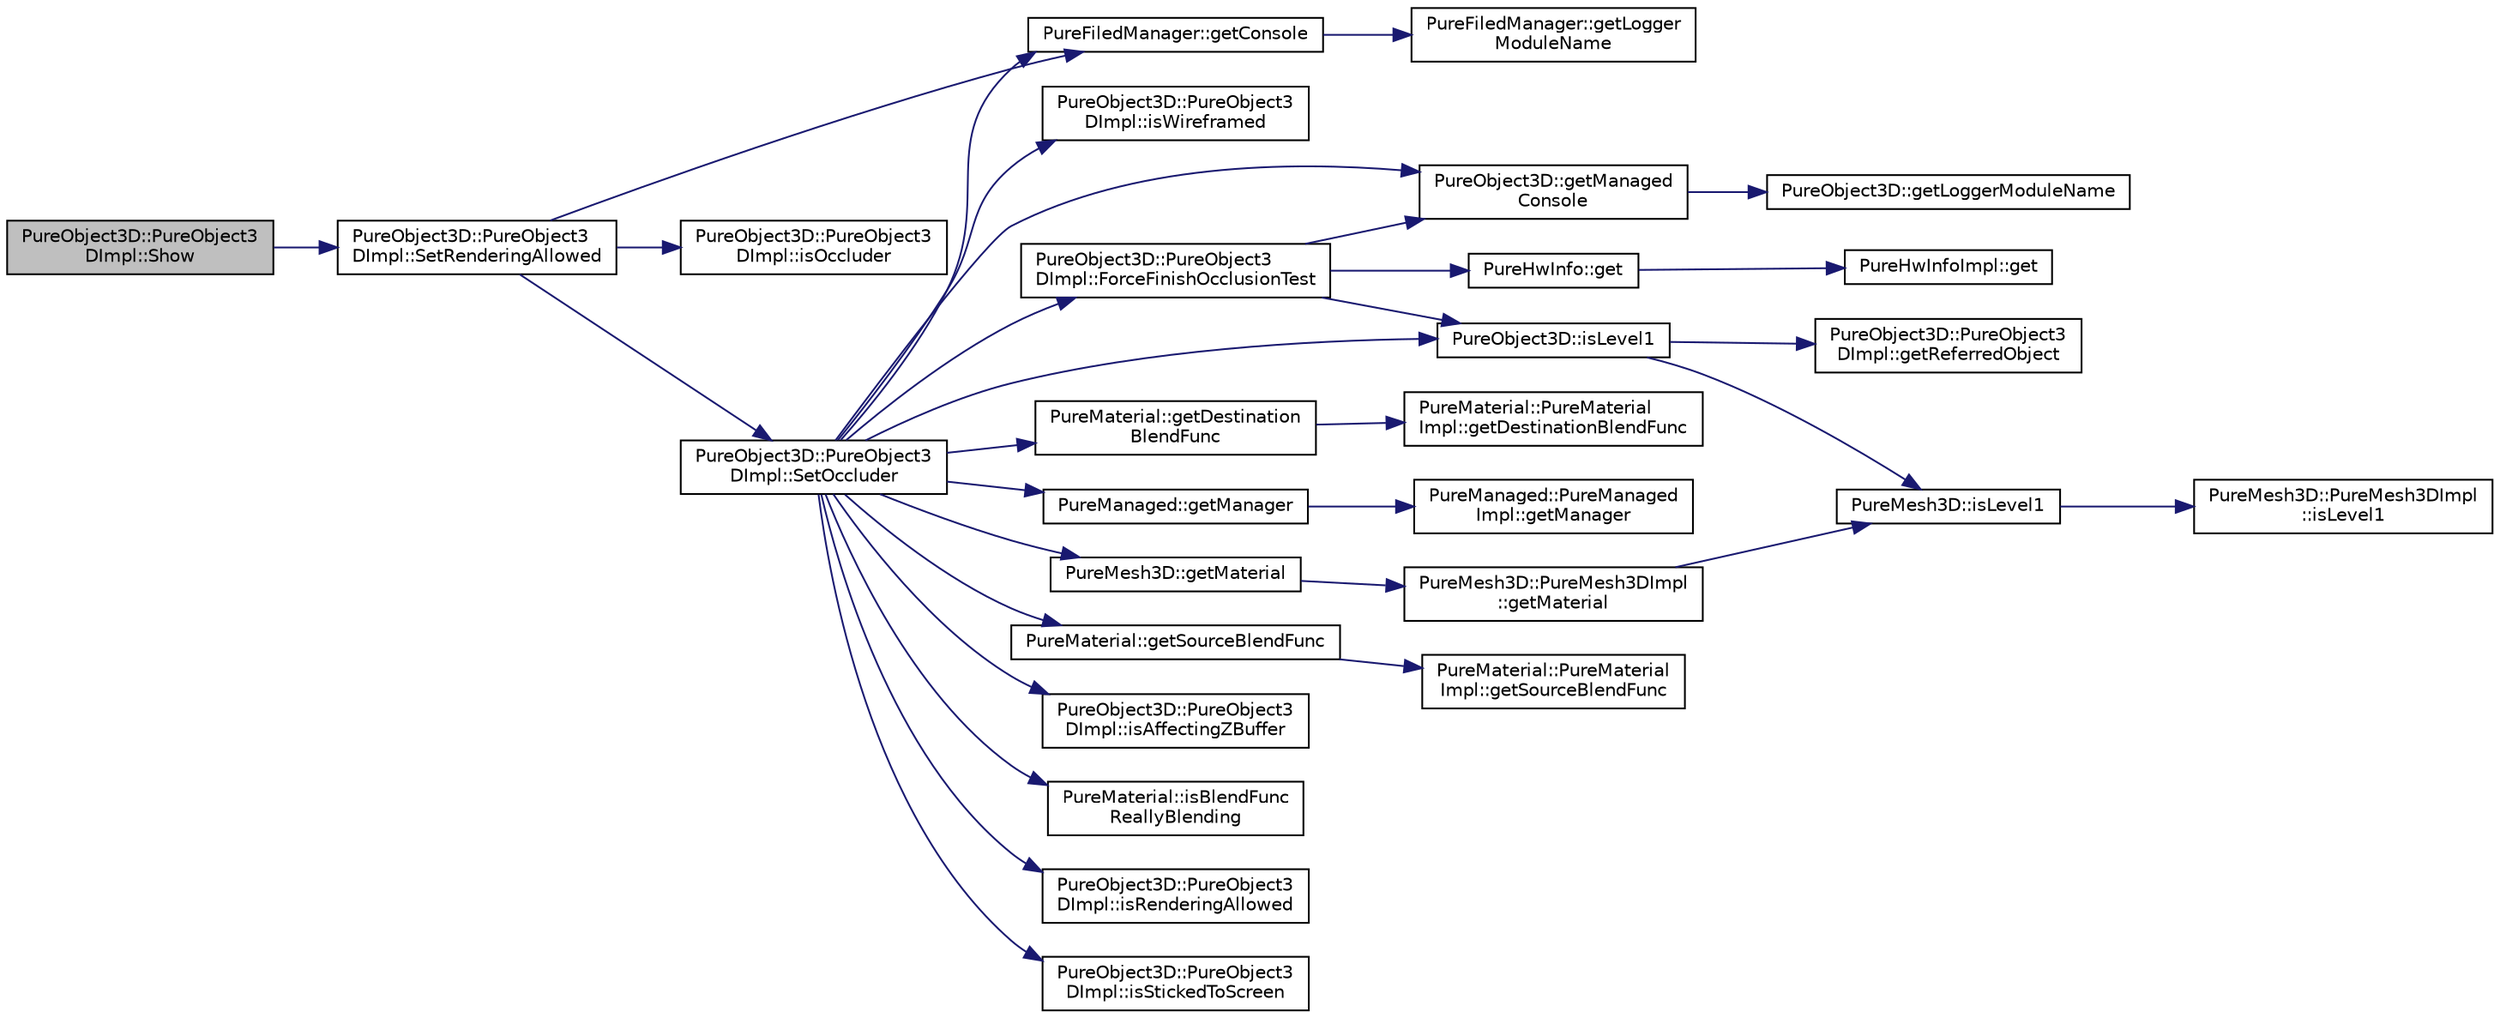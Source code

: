 digraph "PureObject3D::PureObject3DImpl::Show"
{
 // LATEX_PDF_SIZE
  edge [fontname="Helvetica",fontsize="10",labelfontname="Helvetica",labelfontsize="10"];
  node [fontname="Helvetica",fontsize="10",shape=record];
  rankdir="LR";
  Node1 [label="PureObject3D::PureObject3\lDImpl::Show",height=0.2,width=0.4,color="black", fillcolor="grey75", style="filled", fontcolor="black",tooltip=" "];
  Node1 -> Node2 [color="midnightblue",fontsize="10",style="solid",fontname="Helvetica"];
  Node2 [label="PureObject3D::PureObject3\lDImpl::SetRenderingAllowed",height=0.2,width=0.4,color="black", fillcolor="white", style="filled",URL="$class_pure_object3_d_1_1_pure_object3_d_impl.html#acb0d92d715a77709a657679d0a762f27",tooltip=" "];
  Node2 -> Node3 [color="midnightblue",fontsize="10",style="solid",fontname="Helvetica"];
  Node3 [label="PureFiledManager::getConsole",height=0.2,width=0.4,color="black", fillcolor="white", style="filled",URL="$class_pure_filed_manager.html#a81d0ce6d98ee94f91598d294b550fc8a",tooltip="Returns access to console preset with logger module name as this class."];
  Node3 -> Node4 [color="midnightblue",fontsize="10",style="solid",fontname="Helvetica"];
  Node4 [label="PureFiledManager::getLogger\lModuleName",height=0.2,width=0.4,color="black", fillcolor="white", style="filled",URL="$class_pure_filed_manager.html#af2c265356ee813c96db23297c11158ea",tooltip="Returns the logger module name of this class."];
  Node2 -> Node5 [color="midnightblue",fontsize="10",style="solid",fontname="Helvetica"];
  Node5 [label="PureObject3D::PureObject3\lDImpl::isOccluder",height=0.2,width=0.4,color="black", fillcolor="white", style="filled",URL="$class_pure_object3_d_1_1_pure_object3_d_impl.html#ae36022b4a72908449cf8a6e0ecf2eec1",tooltip=" "];
  Node2 -> Node6 [color="midnightblue",fontsize="10",style="solid",fontname="Helvetica"];
  Node6 [label="PureObject3D::PureObject3\lDImpl::SetOccluder",height=0.2,width=0.4,color="black", fillcolor="white", style="filled",URL="$class_pure_object3_d_1_1_pure_object3_d_impl.html#a65d2ce3b6bc9e7ecce2fbbaeaeba1d36",tooltip=" "];
  Node6 -> Node7 [color="midnightblue",fontsize="10",style="solid",fontname="Helvetica"];
  Node7 [label="PureObject3D::PureObject3\lDImpl::ForceFinishOcclusionTest",height=0.2,width=0.4,color="black", fillcolor="white", style="filled",URL="$class_pure_object3_d_1_1_pure_object3_d_impl.html#a8c995a3e9b95f4e352a0444252dc2852",tooltip=" "];
  Node7 -> Node8 [color="midnightblue",fontsize="10",style="solid",fontname="Helvetica"];
  Node8 [label="PureHwInfo::get",height=0.2,width=0.4,color="black", fillcolor="white", style="filled",URL="$class_pure_hw_info.html#a5d801d548489e9f6c9a3485b8979af3f",tooltip="Gets the singleton instance."];
  Node8 -> Node9 [color="midnightblue",fontsize="10",style="solid",fontname="Helvetica"];
  Node9 [label="PureHwInfoImpl::get",height=0.2,width=0.4,color="black", fillcolor="white", style="filled",URL="$class_pure_hw_info_impl.html#a54faedd6ce3a5750139d457f4a8a22f2",tooltip="Gets the singleton instance."];
  Node7 -> Node10 [color="midnightblue",fontsize="10",style="solid",fontname="Helvetica"];
  Node10 [label="PureObject3D::getManaged\lConsole",height=0.2,width=0.4,color="black", fillcolor="white", style="filled",URL="$class_pure_object3_d.html#a5c34510d710a5528c1ba7c37252f8625",tooltip="Returns access to console preset with logger module name as this class."];
  Node10 -> Node11 [color="midnightblue",fontsize="10",style="solid",fontname="Helvetica"];
  Node11 [label="PureObject3D::getLoggerModuleName",height=0.2,width=0.4,color="black", fillcolor="white", style="filled",URL="$class_pure_object3_d.html#af4467df0003fd4ba737dbc2dec365257",tooltip="Returns the logger module name of this class."];
  Node7 -> Node12 [color="midnightblue",fontsize="10",style="solid",fontname="Helvetica"];
  Node12 [label="PureObject3D::isLevel1",height=0.2,width=0.4,color="black", fillcolor="white", style="filled",URL="$class_pure_object3_d.html#aa46f669965a0b3ec379252b424ddd725",tooltip="Tells if the mesh is a level-1 parent mesh."];
  Node12 -> Node13 [color="midnightblue",fontsize="10",style="solid",fontname="Helvetica"];
  Node13 [label="PureObject3D::PureObject3\lDImpl::getReferredObject",height=0.2,width=0.4,color="black", fillcolor="white", style="filled",URL="$class_pure_object3_d_1_1_pure_object3_d_impl.html#a40d9f6688f4f5c505ca45cb476c36eec",tooltip=" "];
  Node12 -> Node14 [color="midnightblue",fontsize="10",style="solid",fontname="Helvetica"];
  Node14 [label="PureMesh3D::isLevel1",height=0.2,width=0.4,color="black", fillcolor="white", style="filled",URL="$class_pure_mesh3_d.html#a5994d09a83ab409a273eeffff3d6b105",tooltip="Tells if the mesh is a level-1 parent mesh."];
  Node14 -> Node15 [color="midnightblue",fontsize="10",style="solid",fontname="Helvetica"];
  Node15 [label="PureMesh3D::PureMesh3DImpl\l::isLevel1",height=0.2,width=0.4,color="black", fillcolor="white", style="filled",URL="$class_pure_mesh3_d_1_1_pure_mesh3_d_impl.html#affd18ce4e5530fc032f1eb2d5c03c689",tooltip=" "];
  Node6 -> Node3 [color="midnightblue",fontsize="10",style="solid",fontname="Helvetica"];
  Node6 -> Node16 [color="midnightblue",fontsize="10",style="solid",fontname="Helvetica"];
  Node16 [label="PureMaterial::getDestination\lBlendFunc",height=0.2,width=0.4,color="black", fillcolor="white", style="filled",URL="$class_pure_material.html#a6da69b985d3b4aaa53e1fd09e60a0cf3",tooltip="Gets the destination blend factor on the specified level."];
  Node16 -> Node17 [color="midnightblue",fontsize="10",style="solid",fontname="Helvetica"];
  Node17 [label="PureMaterial::PureMaterial\lImpl::getDestinationBlendFunc",height=0.2,width=0.4,color="black", fillcolor="white", style="filled",URL="$class_pure_material_1_1_pure_material_impl.html#a27ebedf739437582388bcf695952a905",tooltip=" "];
  Node6 -> Node10 [color="midnightblue",fontsize="10",style="solid",fontname="Helvetica"];
  Node6 -> Node18 [color="midnightblue",fontsize="10",style="solid",fontname="Helvetica"];
  Node18 [label="PureManaged::getManager",height=0.2,width=0.4,color="black", fillcolor="white", style="filled",URL="$class_pure_managed.html#abdbf454069faf3fd78488df29fe285a8",tooltip="Gets the manager of the managed."];
  Node18 -> Node19 [color="midnightblue",fontsize="10",style="solid",fontname="Helvetica"];
  Node19 [label="PureManaged::PureManaged\lImpl::getManager",height=0.2,width=0.4,color="black", fillcolor="white", style="filled",URL="$class_pure_managed_1_1_pure_managed_impl.html#a1af18a911778e18937830e8a6a884679",tooltip="Gets the manager of the managed."];
  Node6 -> Node20 [color="midnightblue",fontsize="10",style="solid",fontname="Helvetica"];
  Node20 [label="PureMesh3D::getMaterial",height=0.2,width=0.4,color="black", fillcolor="white", style="filled",URL="$class_pure_mesh3_d.html#a5a24f2851af802c62d43f211828302ce",tooltip="Gets the material."];
  Node20 -> Node21 [color="midnightblue",fontsize="10",style="solid",fontname="Helvetica"];
  Node21 [label="PureMesh3D::PureMesh3DImpl\l::getMaterial",height=0.2,width=0.4,color="black", fillcolor="white", style="filled",URL="$class_pure_mesh3_d_1_1_pure_mesh3_d_impl.html#aee17b7f49111f4bb38ae444338ae445f",tooltip=" "];
  Node21 -> Node14 [color="midnightblue",fontsize="10",style="solid",fontname="Helvetica"];
  Node6 -> Node22 [color="midnightblue",fontsize="10",style="solid",fontname="Helvetica"];
  Node22 [label="PureMaterial::getSourceBlendFunc",height=0.2,width=0.4,color="black", fillcolor="white", style="filled",URL="$class_pure_material.html#ae232adc941aec0ffbe7533c28ec58546",tooltip="Gets the source blend factor on the specified level."];
  Node22 -> Node23 [color="midnightblue",fontsize="10",style="solid",fontname="Helvetica"];
  Node23 [label="PureMaterial::PureMaterial\lImpl::getSourceBlendFunc",height=0.2,width=0.4,color="black", fillcolor="white", style="filled",URL="$class_pure_material_1_1_pure_material_impl.html#abf42ebc8a2be9ca0558c18856d756244",tooltip=" "];
  Node6 -> Node24 [color="midnightblue",fontsize="10",style="solid",fontname="Helvetica"];
  Node24 [label="PureObject3D::PureObject3\lDImpl::isAffectingZBuffer",height=0.2,width=0.4,color="black", fillcolor="white", style="filled",URL="$class_pure_object3_d_1_1_pure_object3_d_impl.html#a8c3b655ab945c1f5e0e98f40bc742fc2",tooltip=" "];
  Node6 -> Node25 [color="midnightblue",fontsize="10",style="solid",fontname="Helvetica"];
  Node25 [label="PureMaterial::isBlendFunc\lReallyBlending",height=0.2,width=0.4,color="black", fillcolor="white", style="filled",URL="$class_pure_material.html#a6d975b46498ae73a8bf69e774123c271",tooltip="Gets whether the given source and destination factors really mean blending or not."];
  Node6 -> Node12 [color="midnightblue",fontsize="10",style="solid",fontname="Helvetica"];
  Node6 -> Node26 [color="midnightblue",fontsize="10",style="solid",fontname="Helvetica"];
  Node26 [label="PureObject3D::PureObject3\lDImpl::isRenderingAllowed",height=0.2,width=0.4,color="black", fillcolor="white", style="filled",URL="$class_pure_object3_d_1_1_pure_object3_d_impl.html#a3ebad391eaa5df9a40a207fbacc0573e",tooltip=" "];
  Node6 -> Node27 [color="midnightblue",fontsize="10",style="solid",fontname="Helvetica"];
  Node27 [label="PureObject3D::PureObject3\lDImpl::isStickedToScreen",height=0.2,width=0.4,color="black", fillcolor="white", style="filled",URL="$class_pure_object3_d_1_1_pure_object3_d_impl.html#a78f21169b2e0759f8c52870886d5ec98",tooltip=" "];
  Node6 -> Node28 [color="midnightblue",fontsize="10",style="solid",fontname="Helvetica"];
  Node28 [label="PureObject3D::PureObject3\lDImpl::isWireframed",height=0.2,width=0.4,color="black", fillcolor="white", style="filled",URL="$class_pure_object3_d_1_1_pure_object3_d_impl.html#adc6f6cc2c26aaa6eda00cc03d068ad4b",tooltip=" "];
}

